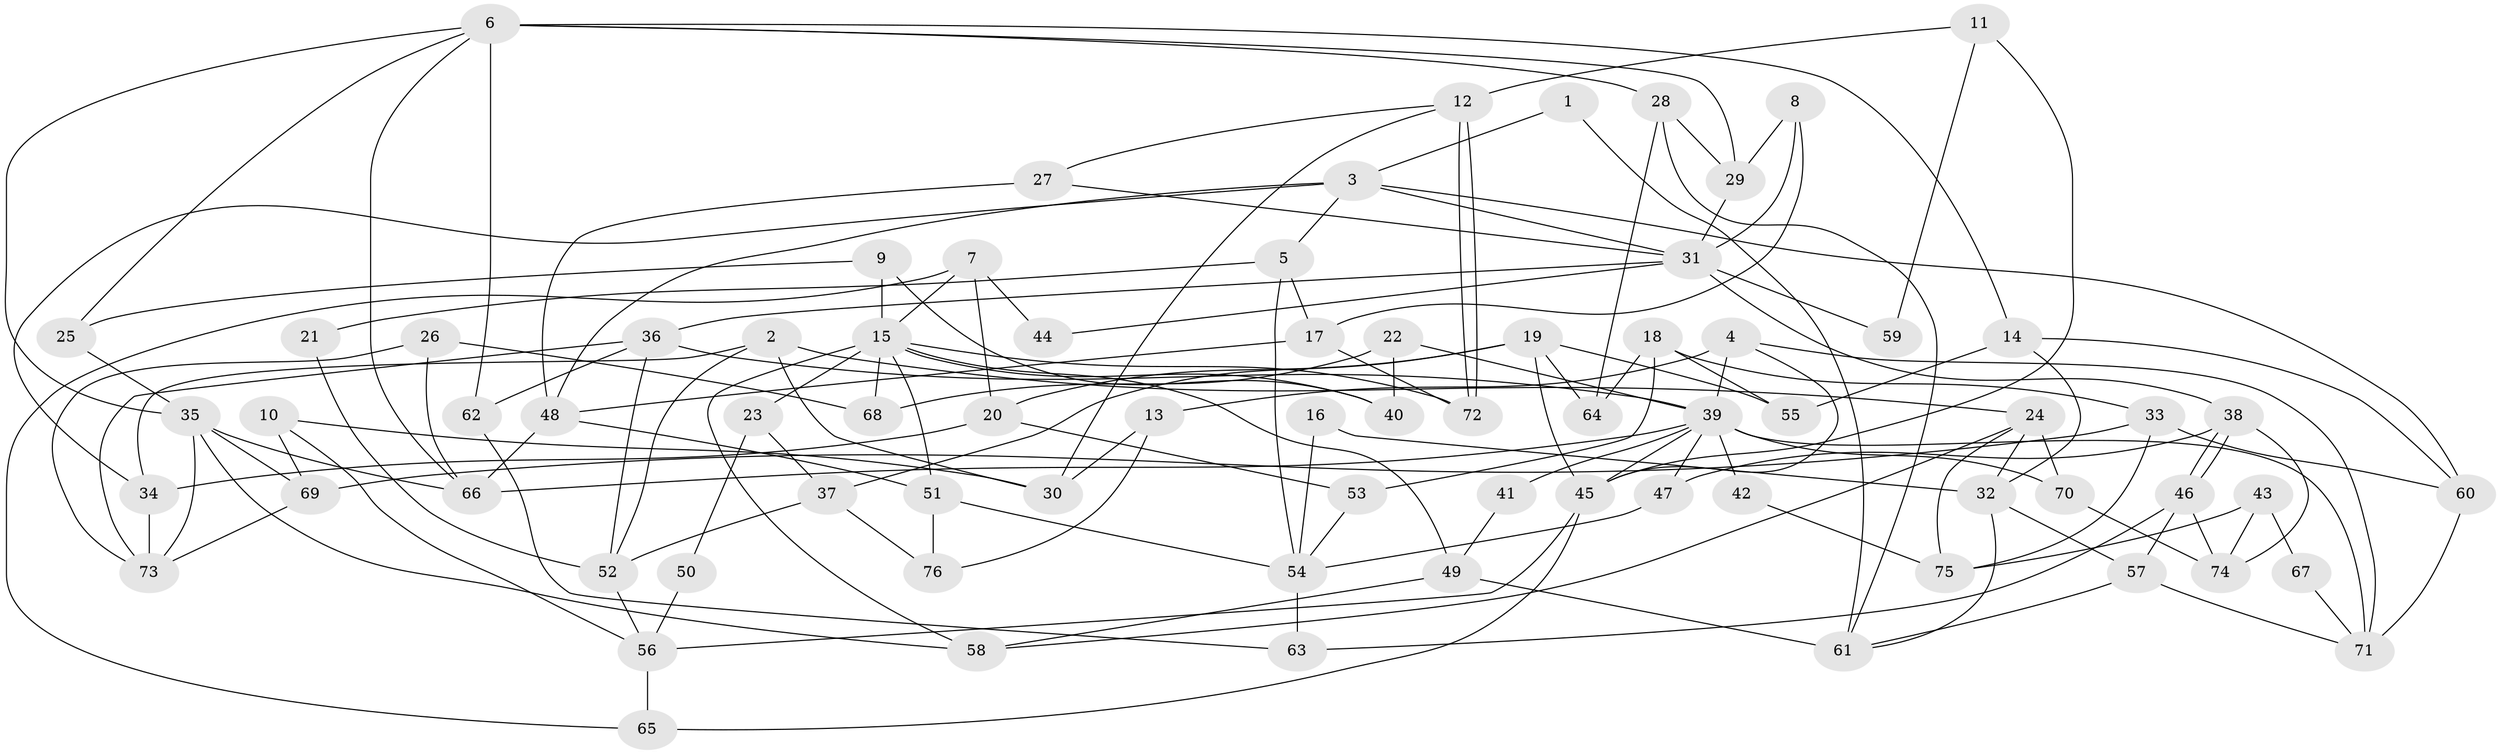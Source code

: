 // Generated by graph-tools (version 1.1) at 2025/26/03/09/25 03:26:14]
// undirected, 76 vertices, 152 edges
graph export_dot {
graph [start="1"]
  node [color=gray90,style=filled];
  1;
  2;
  3;
  4;
  5;
  6;
  7;
  8;
  9;
  10;
  11;
  12;
  13;
  14;
  15;
  16;
  17;
  18;
  19;
  20;
  21;
  22;
  23;
  24;
  25;
  26;
  27;
  28;
  29;
  30;
  31;
  32;
  33;
  34;
  35;
  36;
  37;
  38;
  39;
  40;
  41;
  42;
  43;
  44;
  45;
  46;
  47;
  48;
  49;
  50;
  51;
  52;
  53;
  54;
  55;
  56;
  57;
  58;
  59;
  60;
  61;
  62;
  63;
  64;
  65;
  66;
  67;
  68;
  69;
  70;
  71;
  72;
  73;
  74;
  75;
  76;
  1 -- 61;
  1 -- 3;
  2 -- 30;
  2 -- 24;
  2 -- 34;
  2 -- 52;
  3 -- 31;
  3 -- 60;
  3 -- 5;
  3 -- 34;
  3 -- 48;
  4 -- 39;
  4 -- 71;
  4 -- 13;
  4 -- 45;
  5 -- 17;
  5 -- 21;
  5 -- 54;
  6 -- 66;
  6 -- 14;
  6 -- 25;
  6 -- 28;
  6 -- 29;
  6 -- 35;
  6 -- 62;
  7 -- 65;
  7 -- 15;
  7 -- 20;
  7 -- 44;
  8 -- 29;
  8 -- 31;
  8 -- 17;
  9 -- 25;
  9 -- 40;
  9 -- 15;
  10 -- 56;
  10 -- 69;
  10 -- 30;
  11 -- 45;
  11 -- 12;
  11 -- 59;
  12 -- 27;
  12 -- 72;
  12 -- 72;
  12 -- 30;
  13 -- 30;
  13 -- 76;
  14 -- 55;
  14 -- 32;
  14 -- 60;
  15 -- 72;
  15 -- 23;
  15 -- 40;
  15 -- 49;
  15 -- 51;
  15 -- 58;
  15 -- 68;
  16 -- 32;
  16 -- 54;
  17 -- 48;
  17 -- 72;
  18 -- 33;
  18 -- 53;
  18 -- 55;
  18 -- 64;
  19 -- 37;
  19 -- 20;
  19 -- 45;
  19 -- 55;
  19 -- 64;
  20 -- 34;
  20 -- 53;
  21 -- 52;
  22 -- 39;
  22 -- 68;
  22 -- 40;
  23 -- 37;
  23 -- 50;
  24 -- 70;
  24 -- 58;
  24 -- 32;
  24 -- 75;
  25 -- 35;
  26 -- 66;
  26 -- 73;
  26 -- 68;
  27 -- 48;
  27 -- 31;
  28 -- 64;
  28 -- 29;
  28 -- 61;
  29 -- 31;
  31 -- 36;
  31 -- 38;
  31 -- 44;
  31 -- 59;
  32 -- 57;
  32 -- 61;
  33 -- 69;
  33 -- 60;
  33 -- 75;
  34 -- 73;
  35 -- 58;
  35 -- 66;
  35 -- 69;
  35 -- 73;
  36 -- 39;
  36 -- 73;
  36 -- 52;
  36 -- 62;
  37 -- 52;
  37 -- 76;
  38 -- 46;
  38 -- 46;
  38 -- 47;
  38 -- 74;
  39 -- 45;
  39 -- 47;
  39 -- 41;
  39 -- 42;
  39 -- 66;
  39 -- 70;
  39 -- 71;
  41 -- 49;
  42 -- 75;
  43 -- 75;
  43 -- 74;
  43 -- 67;
  45 -- 56;
  45 -- 65;
  46 -- 63;
  46 -- 57;
  46 -- 74;
  47 -- 54;
  48 -- 66;
  48 -- 51;
  49 -- 61;
  49 -- 58;
  50 -- 56;
  51 -- 54;
  51 -- 76;
  52 -- 56;
  53 -- 54;
  54 -- 63;
  56 -- 65;
  57 -- 61;
  57 -- 71;
  60 -- 71;
  62 -- 63;
  67 -- 71;
  69 -- 73;
  70 -- 74;
}
